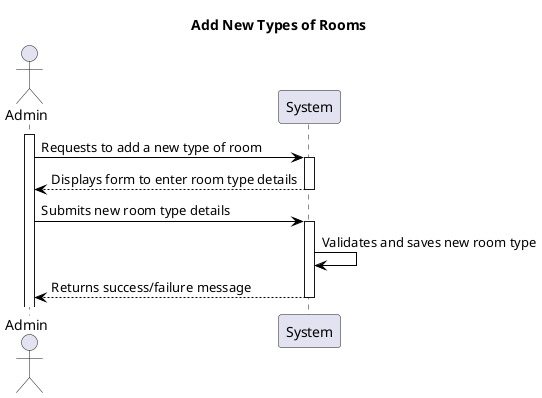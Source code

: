 @startuml add_room_types

title Add New Types of Rooms

hide empty members

skinparam class {
    BackgroundColor<<valueObject>> #D6EAF8
    BackgroundColor<<root>> #FDEBD0
    BackgroundColor<<service>> #D1F2EB
    BackgroundColor #FEF9E7
    ArrowColor Black
}

skinparam package {
    BackgroundColor #EBF5FB
}

actor Admin as A

activate A
A -> System: Requests to add a new type of room
activate System
System --> A: Displays form to enter room type details
deactivate System
A -> System: Submits new room type details
activate System
System -> System: Validates and saves new room type
System --> A: Returns success/failure message
deactivate System

@enduml
